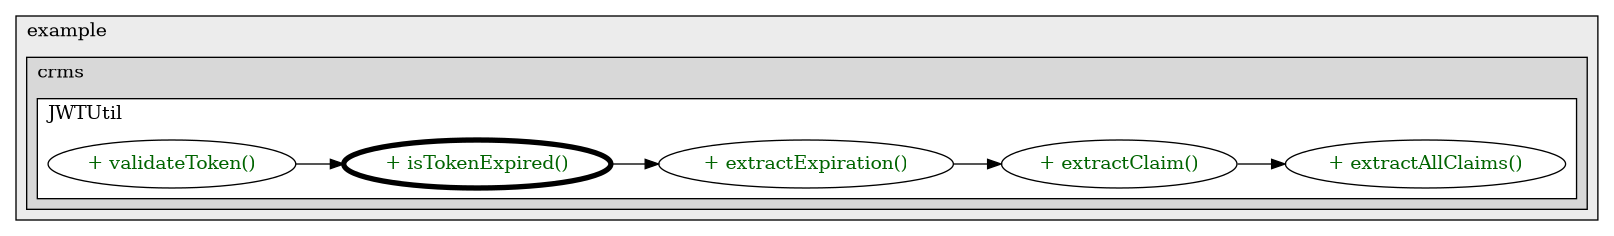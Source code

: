 @startuml

/' diagram meta data start
config=CallConfiguration;
{
  "rootMethod": "org.example.crms.util.JWTUtil#isTokenExpired(String)",
  "projectClassification": {
    "searchMode": "OpenProject", // OpenProject, AllProjects
    "includedProjects": "",
    "pathEndKeywords": "*.impl",
    "isClientPath": "",
    "isClientName": "",
    "isTestPath": "",
    "isTestName": "",
    "isMappingPath": "",
    "isMappingName": "",
    "isDataAccessPath": "",
    "isDataAccessName": "",
    "isDataStructurePath": "",
    "isDataStructureName": "",
    "isInterfaceStructuresPath": "",
    "isInterfaceStructuresName": "",
    "isEntryPointPath": "",
    "isEntryPointName": "",
    "treatFinalFieldsAsMandatory": false
  },
  "graphRestriction": {
    "classPackageExcludeFilter": "",
    "classPackageIncludeFilter": "",
    "classNameExcludeFilter": "",
    "classNameIncludeFilter": "",
    "methodNameExcludeFilter": "",
    "methodNameIncludeFilter": "",
    "removeByInheritance": "", // inheritance/annotation based filtering is done in a second step
    "removeByAnnotation": "",
    "removeByClassPackage": "", // cleanup the graph after inheritance/annotation based filtering is done
    "removeByClassName": "",
    "cutMappings": false,
    "cutEnum": true,
    "cutTests": true,
    "cutClient": true,
    "cutDataAccess": true,
    "cutInterfaceStructures": true,
    "cutDataStructures": true,
    "cutGetterAndSetter": true,
    "cutConstructors": true
  },
  "graphTraversal": {
    "forwardDepth": 3,
    "backwardDepth": 3,
    "classPackageExcludeFilter": "",
    "classPackageIncludeFilter": "",
    "classNameExcludeFilter": "",
    "classNameIncludeFilter": "",
    "methodNameExcludeFilter": "",
    "methodNameIncludeFilter": "",
    "hideMappings": false,
    "hideDataStructures": false,
    "hidePrivateMethods": true,
    "hideInterfaceCalls": true, // indirection: implementation -> interface (is hidden) -> implementation
    "onlyShowApplicationEntryPoints": false, // root node is included
    "useMethodCallsForStructureDiagram": "ForwardOnly" // ForwardOnly, BothDirections, No
  },
  "details": {
    "aggregation": "GroupByClass", // ByClass, GroupByClass, None
    "showMethodParametersTypes": false,
    "showMethodParametersNames": false,
    "showMethodReturnType": false,
    "showPackageLevels": 2,
    "showCallOrder": false,
    "edgeMode": "MethodsOnly", // TypesOnly, MethodsOnly, TypesAndMethods, MethodsAndDirectTypeUsage
    "showDetailedClassStructure": false
  },
  "rootClass": "org.example.crms.util.JWTUtil",
  "extensionCallbackMethod": "" // qualified.class.name#methodName - signature: public static String method(String)
}
diagram meta data end '/



digraph g {
    rankdir="LR"
    splines=polyline
    

'nodes 
subgraph cluster_1322970774 { 
   	label=example
	labeljust=l
	fillcolor="#ececec"
	style=filled
   
   subgraph cluster_134859687 { 
   	label=crms
	labeljust=l
	fillcolor="#d8d8d8"
	style=filled
   
   subgraph cluster_1792626760 { 
   	label=JWTUtil
	labeljust=l
	fillcolor=white
	style=filled
   
   JWTUtil1768905747XXXextractAllClaims1808118735[
	label="+ extractAllClaims()"
	style=filled
	fillcolor=white
	tooltip="JWTUtil

null"
	fontcolor=darkgreen
];

JWTUtil1768905747XXXextractClaim43505652[
	label="+ extractClaim()"
	style=filled
	fillcolor=white
	tooltip="JWTUtil

null"
	fontcolor=darkgreen
];

JWTUtil1768905747XXXextractExpiration1808118735[
	label="+ extractExpiration()"
	style=filled
	fillcolor=white
	tooltip="JWTUtil

null"
	fontcolor=darkgreen
];

JWTUtil1768905747XXXisTokenExpired1808118735[
	label="+ isTokenExpired()"
	style=filled
	fillcolor=white
	tooltip="JWTUtil

null"
	penwidth=4
	fontcolor=darkgreen
];

JWTUtil1768905747XXXvalidateToken1347621202[
	label="+ validateToken()"
	style=filled
	fillcolor=white
	tooltip="JWTUtil

null"
	fontcolor=darkgreen
];
} 
} 
} 

'edges    
JWTUtil1768905747XXXextractClaim43505652 -> JWTUtil1768905747XXXextractAllClaims1808118735;
JWTUtil1768905747XXXextractExpiration1808118735 -> JWTUtil1768905747XXXextractClaim43505652;
JWTUtil1768905747XXXisTokenExpired1808118735 -> JWTUtil1768905747XXXextractExpiration1808118735;
JWTUtil1768905747XXXvalidateToken1347621202 -> JWTUtil1768905747XXXisTokenExpired1808118735;
    
}
@enduml
